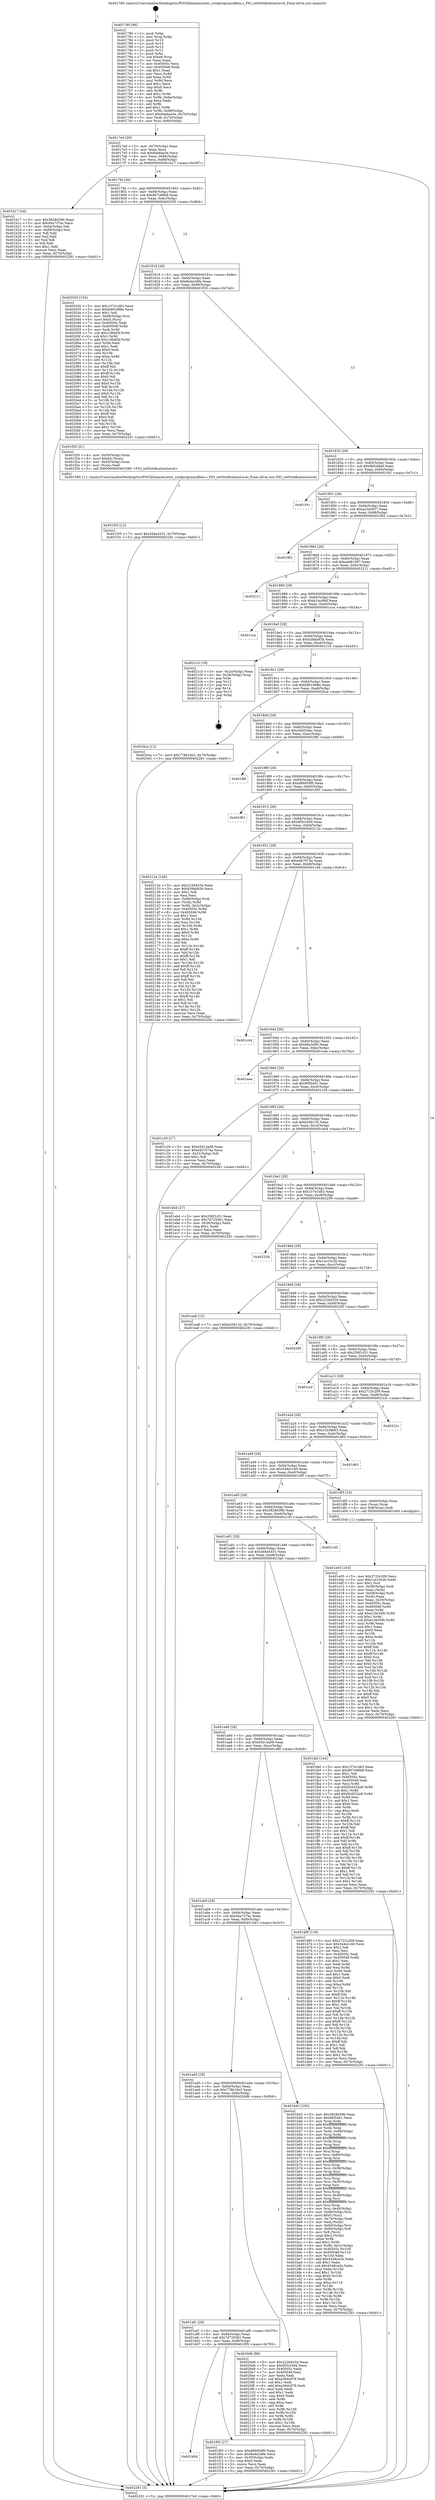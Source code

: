 digraph "0x401780" {
  label = "0x401780 (/mnt/c/Users/mathe/Desktop/tcc/POCII/binaries/extr_zstdprogramsfileio.c_FIO_setNotificationLevel_Final-ollvm.out::main(0))"
  labelloc = "t"
  node[shape=record]

  Entry [label="",width=0.3,height=0.3,shape=circle,fillcolor=black,style=filled]
  "0x4017e0" [label="{
     0x4017e0 [29]\l
     | [instrs]\l
     &nbsp;&nbsp;0x4017e0 \<+3\>: mov -0x70(%rbp),%eax\l
     &nbsp;&nbsp;0x4017e3 \<+2\>: mov %eax,%ecx\l
     &nbsp;&nbsp;0x4017e5 \<+6\>: sub $0x84a6ae3e,%ecx\l
     &nbsp;&nbsp;0x4017eb \<+6\>: mov %eax,-0x84(%rbp)\l
     &nbsp;&nbsp;0x4017f1 \<+6\>: mov %ecx,-0x88(%rbp)\l
     &nbsp;&nbsp;0x4017f7 \<+6\>: je 0000000000401b17 \<main+0x397\>\l
  }"]
  "0x401b17" [label="{
     0x401b17 [44]\l
     | [instrs]\l
     &nbsp;&nbsp;0x401b17 \<+5\>: mov $0x3828d39b,%eax\l
     &nbsp;&nbsp;0x401b1c \<+5\>: mov $0x4ba737ac,%ecx\l
     &nbsp;&nbsp;0x401b21 \<+3\>: mov -0x6a(%rbp),%dl\l
     &nbsp;&nbsp;0x401b24 \<+4\>: mov -0x69(%rbp),%sil\l
     &nbsp;&nbsp;0x401b28 \<+3\>: mov %dl,%dil\l
     &nbsp;&nbsp;0x401b2b \<+3\>: and %sil,%dil\l
     &nbsp;&nbsp;0x401b2e \<+3\>: xor %sil,%dl\l
     &nbsp;&nbsp;0x401b31 \<+3\>: or %dl,%dil\l
     &nbsp;&nbsp;0x401b34 \<+4\>: test $0x1,%dil\l
     &nbsp;&nbsp;0x401b38 \<+3\>: cmovne %ecx,%eax\l
     &nbsp;&nbsp;0x401b3b \<+3\>: mov %eax,-0x70(%rbp)\l
     &nbsp;&nbsp;0x401b3e \<+5\>: jmp 0000000000402281 \<main+0xb01\>\l
  }"]
  "0x4017fd" [label="{
     0x4017fd [28]\l
     | [instrs]\l
     &nbsp;&nbsp;0x4017fd \<+5\>: jmp 0000000000401802 \<main+0x82\>\l
     &nbsp;&nbsp;0x401802 \<+6\>: mov -0x84(%rbp),%eax\l
     &nbsp;&nbsp;0x401808 \<+5\>: sub $0x907c66b8,%eax\l
     &nbsp;&nbsp;0x40180d \<+6\>: mov %eax,-0x8c(%rbp)\l
     &nbsp;&nbsp;0x401813 \<+6\>: je 0000000000402030 \<main+0x8b0\>\l
  }"]
  "0x402281" [label="{
     0x402281 [5]\l
     | [instrs]\l
     &nbsp;&nbsp;0x402281 \<+5\>: jmp 00000000004017e0 \<main+0x60\>\l
  }"]
  "0x401780" [label="{
     0x401780 [96]\l
     | [instrs]\l
     &nbsp;&nbsp;0x401780 \<+1\>: push %rbp\l
     &nbsp;&nbsp;0x401781 \<+3\>: mov %rsp,%rbp\l
     &nbsp;&nbsp;0x401784 \<+2\>: push %r15\l
     &nbsp;&nbsp;0x401786 \<+2\>: push %r14\l
     &nbsp;&nbsp;0x401788 \<+2\>: push %r13\l
     &nbsp;&nbsp;0x40178a \<+2\>: push %r12\l
     &nbsp;&nbsp;0x40178c \<+1\>: push %rbx\l
     &nbsp;&nbsp;0x40178d \<+7\>: sub $0xe8,%rsp\l
     &nbsp;&nbsp;0x401794 \<+2\>: xor %eax,%eax\l
     &nbsp;&nbsp;0x401796 \<+7\>: mov 0x40505c,%ecx\l
     &nbsp;&nbsp;0x40179d \<+7\>: mov 0x405048,%edx\l
     &nbsp;&nbsp;0x4017a4 \<+3\>: sub $0x1,%eax\l
     &nbsp;&nbsp;0x4017a7 \<+3\>: mov %ecx,%r8d\l
     &nbsp;&nbsp;0x4017aa \<+3\>: add %eax,%r8d\l
     &nbsp;&nbsp;0x4017ad \<+4\>: imul %r8d,%ecx\l
     &nbsp;&nbsp;0x4017b1 \<+3\>: and $0x1,%ecx\l
     &nbsp;&nbsp;0x4017b4 \<+3\>: cmp $0x0,%ecx\l
     &nbsp;&nbsp;0x4017b7 \<+4\>: sete %r9b\l
     &nbsp;&nbsp;0x4017bb \<+4\>: and $0x1,%r9b\l
     &nbsp;&nbsp;0x4017bf \<+4\>: mov %r9b,-0x6a(%rbp)\l
     &nbsp;&nbsp;0x4017c3 \<+3\>: cmp $0xa,%edx\l
     &nbsp;&nbsp;0x4017c6 \<+4\>: setl %r9b\l
     &nbsp;&nbsp;0x4017ca \<+4\>: and $0x1,%r9b\l
     &nbsp;&nbsp;0x4017ce \<+4\>: mov %r9b,-0x69(%rbp)\l
     &nbsp;&nbsp;0x4017d2 \<+7\>: movl $0x84a6ae3e,-0x70(%rbp)\l
     &nbsp;&nbsp;0x4017d9 \<+3\>: mov %edi,-0x74(%rbp)\l
     &nbsp;&nbsp;0x4017dc \<+4\>: mov %rsi,-0x80(%rbp)\l
  }"]
  Exit [label="",width=0.3,height=0.3,shape=circle,fillcolor=black,style=filled,peripheries=2]
  "0x402030" [label="{
     0x402030 [154]\l
     | [instrs]\l
     &nbsp;&nbsp;0x402030 \<+5\>: mov $0x157e1d83,%eax\l
     &nbsp;&nbsp;0x402035 \<+5\>: mov $0xb891998e,%ecx\l
     &nbsp;&nbsp;0x40203a \<+2\>: mov $0x1,%dl\l
     &nbsp;&nbsp;0x40203c \<+4\>: mov -0x68(%rbp),%rsi\l
     &nbsp;&nbsp;0x402040 \<+6\>: movl $0x0,(%rsi)\l
     &nbsp;&nbsp;0x402046 \<+7\>: mov 0x40505c,%edi\l
     &nbsp;&nbsp;0x40204d \<+8\>: mov 0x405048,%r8d\l
     &nbsp;&nbsp;0x402055 \<+3\>: mov %edi,%r9d\l
     &nbsp;&nbsp;0x402058 \<+7\>: sub $0x1cfb4f3f,%r9d\l
     &nbsp;&nbsp;0x40205f \<+4\>: sub $0x1,%r9d\l
     &nbsp;&nbsp;0x402063 \<+7\>: add $0x1cfb4f3f,%r9d\l
     &nbsp;&nbsp;0x40206a \<+4\>: imul %r9d,%edi\l
     &nbsp;&nbsp;0x40206e \<+3\>: and $0x1,%edi\l
     &nbsp;&nbsp;0x402071 \<+3\>: cmp $0x0,%edi\l
     &nbsp;&nbsp;0x402074 \<+4\>: sete %r10b\l
     &nbsp;&nbsp;0x402078 \<+4\>: cmp $0xa,%r8d\l
     &nbsp;&nbsp;0x40207c \<+4\>: setl %r11b\l
     &nbsp;&nbsp;0x402080 \<+3\>: mov %r10b,%bl\l
     &nbsp;&nbsp;0x402083 \<+3\>: xor $0xff,%bl\l
     &nbsp;&nbsp;0x402086 \<+3\>: mov %r11b,%r14b\l
     &nbsp;&nbsp;0x402089 \<+4\>: xor $0xff,%r14b\l
     &nbsp;&nbsp;0x40208d \<+3\>: xor $0x0,%dl\l
     &nbsp;&nbsp;0x402090 \<+3\>: mov %bl,%r15b\l
     &nbsp;&nbsp;0x402093 \<+4\>: and $0x0,%r15b\l
     &nbsp;&nbsp;0x402097 \<+3\>: and %dl,%r10b\l
     &nbsp;&nbsp;0x40209a \<+3\>: mov %r14b,%r12b\l
     &nbsp;&nbsp;0x40209d \<+4\>: and $0x0,%r12b\l
     &nbsp;&nbsp;0x4020a1 \<+3\>: and %dl,%r11b\l
     &nbsp;&nbsp;0x4020a4 \<+3\>: or %r10b,%r15b\l
     &nbsp;&nbsp;0x4020a7 \<+3\>: or %r11b,%r12b\l
     &nbsp;&nbsp;0x4020aa \<+3\>: xor %r12b,%r15b\l
     &nbsp;&nbsp;0x4020ad \<+3\>: or %r14b,%bl\l
     &nbsp;&nbsp;0x4020b0 \<+3\>: xor $0xff,%bl\l
     &nbsp;&nbsp;0x4020b3 \<+3\>: or $0x0,%dl\l
     &nbsp;&nbsp;0x4020b6 \<+2\>: and %dl,%bl\l
     &nbsp;&nbsp;0x4020b8 \<+3\>: or %bl,%r15b\l
     &nbsp;&nbsp;0x4020bb \<+4\>: test $0x1,%r15b\l
     &nbsp;&nbsp;0x4020bf \<+3\>: cmovne %ecx,%eax\l
     &nbsp;&nbsp;0x4020c2 \<+3\>: mov %eax,-0x70(%rbp)\l
     &nbsp;&nbsp;0x4020c5 \<+5\>: jmp 0000000000402281 \<main+0xb01\>\l
  }"]
  "0x401819" [label="{
     0x401819 [28]\l
     | [instrs]\l
     &nbsp;&nbsp;0x401819 \<+5\>: jmp 000000000040181e \<main+0x9e\>\l
     &nbsp;&nbsp;0x40181e \<+6\>: mov -0x84(%rbp),%eax\l
     &nbsp;&nbsp;0x401824 \<+5\>: sub $0x9a4e2d9e,%eax\l
     &nbsp;&nbsp;0x401829 \<+6\>: mov %eax,-0x90(%rbp)\l
     &nbsp;&nbsp;0x40182f \<+6\>: je 0000000000401f20 \<main+0x7a0\>\l
  }"]
  "0x401f35" [label="{
     0x401f35 [12]\l
     | [instrs]\l
     &nbsp;&nbsp;0x401f35 \<+7\>: movl $0x3d4e4331,-0x70(%rbp)\l
     &nbsp;&nbsp;0x401f3c \<+5\>: jmp 0000000000402281 \<main+0xb01\>\l
  }"]
  "0x401f20" [label="{
     0x401f20 [21]\l
     | [instrs]\l
     &nbsp;&nbsp;0x401f20 \<+4\>: mov -0x50(%rbp),%rax\l
     &nbsp;&nbsp;0x401f24 \<+6\>: movl $0x64,(%rax)\l
     &nbsp;&nbsp;0x401f2a \<+4\>: mov -0x50(%rbp),%rax\l
     &nbsp;&nbsp;0x401f2e \<+2\>: mov (%rax),%edi\l
     &nbsp;&nbsp;0x401f30 \<+5\>: call 0000000000401580 \<FIO_setNotificationLevel\>\l
     | [calls]\l
     &nbsp;&nbsp;0x401580 \{1\} (/mnt/c/Users/mathe/Desktop/tcc/POCII/binaries/extr_zstdprogramsfileio.c_FIO_setNotificationLevel_Final-ollvm.out::FIO_setNotificationLevel)\l
  }"]
  "0x401835" [label="{
     0x401835 [28]\l
     | [instrs]\l
     &nbsp;&nbsp;0x401835 \<+5\>: jmp 000000000040183a \<main+0xba\>\l
     &nbsp;&nbsp;0x40183a \<+6\>: mov -0x84(%rbp),%eax\l
     &nbsp;&nbsp;0x401840 \<+5\>: sub $0x9bfcd8a6,%eax\l
     &nbsp;&nbsp;0x401845 \<+6\>: mov %eax,-0x94(%rbp)\l
     &nbsp;&nbsp;0x40184b \<+6\>: je 0000000000401f41 \<main+0x7c1\>\l
  }"]
  "0x401b0d" [label="{
     0x401b0d\l
  }", style=dashed]
  "0x401f41" [label="{
     0x401f41\l
  }", style=dashed]
  "0x401851" [label="{
     0x401851 [28]\l
     | [instrs]\l
     &nbsp;&nbsp;0x401851 \<+5\>: jmp 0000000000401856 \<main+0xd6\>\l
     &nbsp;&nbsp;0x401856 \<+6\>: mov -0x84(%rbp),%eax\l
     &nbsp;&nbsp;0x40185c \<+5\>: sub $0xac32e937,%eax\l
     &nbsp;&nbsp;0x401861 \<+6\>: mov %eax,-0x98(%rbp)\l
     &nbsp;&nbsp;0x401867 \<+6\>: je 0000000000401f62 \<main+0x7e2\>\l
  }"]
  "0x401f05" [label="{
     0x401f05 [27]\l
     | [instrs]\l
     &nbsp;&nbsp;0x401f05 \<+5\>: mov $0xd6695df0,%eax\l
     &nbsp;&nbsp;0x401f0a \<+5\>: mov $0x9a4e2d9e,%ecx\l
     &nbsp;&nbsp;0x401f0f \<+3\>: mov -0x30(%rbp),%edx\l
     &nbsp;&nbsp;0x401f12 \<+3\>: cmp $0x0,%edx\l
     &nbsp;&nbsp;0x401f15 \<+3\>: cmove %ecx,%eax\l
     &nbsp;&nbsp;0x401f18 \<+3\>: mov %eax,-0x70(%rbp)\l
     &nbsp;&nbsp;0x401f1b \<+5\>: jmp 0000000000402281 \<main+0xb01\>\l
  }"]
  "0x401f62" [label="{
     0x401f62\l
  }", style=dashed]
  "0x40186d" [label="{
     0x40186d [28]\l
     | [instrs]\l
     &nbsp;&nbsp;0x40186d \<+5\>: jmp 0000000000401872 \<main+0xf2\>\l
     &nbsp;&nbsp;0x401872 \<+6\>: mov -0x84(%rbp),%eax\l
     &nbsp;&nbsp;0x401878 \<+5\>: sub $0xaeb81067,%eax\l
     &nbsp;&nbsp;0x40187d \<+6\>: mov %eax,-0x9c(%rbp)\l
     &nbsp;&nbsp;0x401883 \<+6\>: je 0000000000402211 \<main+0xa91\>\l
  }"]
  "0x401af1" [label="{
     0x401af1 [28]\l
     | [instrs]\l
     &nbsp;&nbsp;0x401af1 \<+5\>: jmp 0000000000401af6 \<main+0x376\>\l
     &nbsp;&nbsp;0x401af6 \<+6\>: mov -0x84(%rbp),%eax\l
     &nbsp;&nbsp;0x401afc \<+5\>: sub $0x7d725561,%eax\l
     &nbsp;&nbsp;0x401b01 \<+6\>: mov %eax,-0xf8(%rbp)\l
     &nbsp;&nbsp;0x401b07 \<+6\>: je 0000000000401f05 \<main+0x785\>\l
  }"]
  "0x402211" [label="{
     0x402211\l
  }", style=dashed]
  "0x401889" [label="{
     0x401889 [28]\l
     | [instrs]\l
     &nbsp;&nbsp;0x401889 \<+5\>: jmp 000000000040188e \<main+0x10e\>\l
     &nbsp;&nbsp;0x40188e \<+6\>: mov -0x84(%rbp),%eax\l
     &nbsp;&nbsp;0x401894 \<+5\>: sub $0xb14cd9cf,%eax\l
     &nbsp;&nbsp;0x401899 \<+6\>: mov %eax,-0xa0(%rbp)\l
     &nbsp;&nbsp;0x40189f \<+6\>: je 0000000000401cca \<main+0x54a\>\l
  }"]
  "0x4020d6" [label="{
     0x4020d6 [88]\l
     | [instrs]\l
     &nbsp;&nbsp;0x4020d6 \<+5\>: mov $0x22264334,%eax\l
     &nbsp;&nbsp;0x4020db \<+5\>: mov $0xdf3c240d,%ecx\l
     &nbsp;&nbsp;0x4020e0 \<+7\>: mov 0x40505c,%edx\l
     &nbsp;&nbsp;0x4020e7 \<+7\>: mov 0x405048,%esi\l
     &nbsp;&nbsp;0x4020ee \<+2\>: mov %edx,%edi\l
     &nbsp;&nbsp;0x4020f0 \<+6\>: sub $0xa36dc979,%edi\l
     &nbsp;&nbsp;0x4020f6 \<+3\>: sub $0x1,%edi\l
     &nbsp;&nbsp;0x4020f9 \<+6\>: add $0xa36dc979,%edi\l
     &nbsp;&nbsp;0x4020ff \<+3\>: imul %edi,%edx\l
     &nbsp;&nbsp;0x402102 \<+3\>: and $0x1,%edx\l
     &nbsp;&nbsp;0x402105 \<+3\>: cmp $0x0,%edx\l
     &nbsp;&nbsp;0x402108 \<+4\>: sete %r8b\l
     &nbsp;&nbsp;0x40210c \<+3\>: cmp $0xa,%esi\l
     &nbsp;&nbsp;0x40210f \<+4\>: setl %r9b\l
     &nbsp;&nbsp;0x402113 \<+3\>: mov %r8b,%r10b\l
     &nbsp;&nbsp;0x402116 \<+3\>: and %r9b,%r10b\l
     &nbsp;&nbsp;0x402119 \<+3\>: xor %r9b,%r8b\l
     &nbsp;&nbsp;0x40211c \<+3\>: or %r8b,%r10b\l
     &nbsp;&nbsp;0x40211f \<+4\>: test $0x1,%r10b\l
     &nbsp;&nbsp;0x402123 \<+3\>: cmovne %ecx,%eax\l
     &nbsp;&nbsp;0x402126 \<+3\>: mov %eax,-0x70(%rbp)\l
     &nbsp;&nbsp;0x402129 \<+5\>: jmp 0000000000402281 \<main+0xb01\>\l
  }"]
  "0x401cca" [label="{
     0x401cca\l
  }", style=dashed]
  "0x4018a5" [label="{
     0x4018a5 [28]\l
     | [instrs]\l
     &nbsp;&nbsp;0x4018a5 \<+5\>: jmp 00000000004018aa \<main+0x12a\>\l
     &nbsp;&nbsp;0x4018aa \<+6\>: mov -0x84(%rbp),%eax\l
     &nbsp;&nbsp;0x4018b0 \<+5\>: sub $0xb39ab93b,%eax\l
     &nbsp;&nbsp;0x4018b5 \<+6\>: mov %eax,-0xa4(%rbp)\l
     &nbsp;&nbsp;0x4018bb \<+6\>: je 00000000004021c3 \<main+0xa43\>\l
  }"]
  "0x401e05" [label="{
     0x401e05 [163]\l
     | [instrs]\l
     &nbsp;&nbsp;0x401e05 \<+5\>: mov $0x2723c209,%ecx\l
     &nbsp;&nbsp;0x401e0a \<+5\>: mov $0x1ce10c2b,%edx\l
     &nbsp;&nbsp;0x401e0f \<+3\>: mov $0x1,%sil\l
     &nbsp;&nbsp;0x401e12 \<+4\>: mov -0x58(%rbp),%rdi\l
     &nbsp;&nbsp;0x401e16 \<+2\>: mov %eax,(%rdi)\l
     &nbsp;&nbsp;0x401e18 \<+4\>: mov -0x58(%rbp),%rdi\l
     &nbsp;&nbsp;0x401e1c \<+2\>: mov (%rdi),%eax\l
     &nbsp;&nbsp;0x401e1e \<+3\>: mov %eax,-0x30(%rbp)\l
     &nbsp;&nbsp;0x401e21 \<+7\>: mov 0x40505c,%eax\l
     &nbsp;&nbsp;0x401e28 \<+8\>: mov 0x405048,%r8d\l
     &nbsp;&nbsp;0x401e30 \<+3\>: mov %eax,%r9d\l
     &nbsp;&nbsp;0x401e33 \<+7\>: add $0xe10e35f0,%r9d\l
     &nbsp;&nbsp;0x401e3a \<+4\>: sub $0x1,%r9d\l
     &nbsp;&nbsp;0x401e3e \<+7\>: sub $0xe10e35f0,%r9d\l
     &nbsp;&nbsp;0x401e45 \<+4\>: imul %r9d,%eax\l
     &nbsp;&nbsp;0x401e49 \<+3\>: and $0x1,%eax\l
     &nbsp;&nbsp;0x401e4c \<+3\>: cmp $0x0,%eax\l
     &nbsp;&nbsp;0x401e4f \<+4\>: sete %r10b\l
     &nbsp;&nbsp;0x401e53 \<+4\>: cmp $0xa,%r8d\l
     &nbsp;&nbsp;0x401e57 \<+4\>: setl %r11b\l
     &nbsp;&nbsp;0x401e5b \<+3\>: mov %r10b,%bl\l
     &nbsp;&nbsp;0x401e5e \<+3\>: xor $0xff,%bl\l
     &nbsp;&nbsp;0x401e61 \<+3\>: mov %r11b,%r14b\l
     &nbsp;&nbsp;0x401e64 \<+4\>: xor $0xff,%r14b\l
     &nbsp;&nbsp;0x401e68 \<+4\>: xor $0x0,%sil\l
     &nbsp;&nbsp;0x401e6c \<+3\>: mov %bl,%r15b\l
     &nbsp;&nbsp;0x401e6f \<+4\>: and $0x0,%r15b\l
     &nbsp;&nbsp;0x401e73 \<+3\>: and %sil,%r10b\l
     &nbsp;&nbsp;0x401e76 \<+3\>: mov %r14b,%r12b\l
     &nbsp;&nbsp;0x401e79 \<+4\>: and $0x0,%r12b\l
     &nbsp;&nbsp;0x401e7d \<+3\>: and %sil,%r11b\l
     &nbsp;&nbsp;0x401e80 \<+3\>: or %r10b,%r15b\l
     &nbsp;&nbsp;0x401e83 \<+3\>: or %r11b,%r12b\l
     &nbsp;&nbsp;0x401e86 \<+3\>: xor %r12b,%r15b\l
     &nbsp;&nbsp;0x401e89 \<+3\>: or %r14b,%bl\l
     &nbsp;&nbsp;0x401e8c \<+3\>: xor $0xff,%bl\l
     &nbsp;&nbsp;0x401e8f \<+4\>: or $0x0,%sil\l
     &nbsp;&nbsp;0x401e93 \<+3\>: and %sil,%bl\l
     &nbsp;&nbsp;0x401e96 \<+3\>: or %bl,%r15b\l
     &nbsp;&nbsp;0x401e99 \<+4\>: test $0x1,%r15b\l
     &nbsp;&nbsp;0x401e9d \<+3\>: cmovne %edx,%ecx\l
     &nbsp;&nbsp;0x401ea0 \<+3\>: mov %ecx,-0x70(%rbp)\l
     &nbsp;&nbsp;0x401ea3 \<+5\>: jmp 0000000000402281 \<main+0xb01\>\l
  }"]
  "0x4021c3" [label="{
     0x4021c3 [18]\l
     | [instrs]\l
     &nbsp;&nbsp;0x4021c3 \<+3\>: mov -0x2c(%rbp),%eax\l
     &nbsp;&nbsp;0x4021c6 \<+4\>: lea -0x28(%rbp),%rsp\l
     &nbsp;&nbsp;0x4021ca \<+1\>: pop %rbx\l
     &nbsp;&nbsp;0x4021cb \<+2\>: pop %r12\l
     &nbsp;&nbsp;0x4021cd \<+2\>: pop %r13\l
     &nbsp;&nbsp;0x4021cf \<+2\>: pop %r14\l
     &nbsp;&nbsp;0x4021d1 \<+2\>: pop %r15\l
     &nbsp;&nbsp;0x4021d3 \<+1\>: pop %rbp\l
     &nbsp;&nbsp;0x4021d4 \<+1\>: ret\l
  }"]
  "0x4018c1" [label="{
     0x4018c1 [28]\l
     | [instrs]\l
     &nbsp;&nbsp;0x4018c1 \<+5\>: jmp 00000000004018c6 \<main+0x146\>\l
     &nbsp;&nbsp;0x4018c6 \<+6\>: mov -0x84(%rbp),%eax\l
     &nbsp;&nbsp;0x4018cc \<+5\>: sub $0xb891998e,%eax\l
     &nbsp;&nbsp;0x4018d1 \<+6\>: mov %eax,-0xa8(%rbp)\l
     &nbsp;&nbsp;0x4018d7 \<+6\>: je 00000000004020ca \<main+0x94a\>\l
  }"]
  "0x401ad5" [label="{
     0x401ad5 [28]\l
     | [instrs]\l
     &nbsp;&nbsp;0x401ad5 \<+5\>: jmp 0000000000401ada \<main+0x35a\>\l
     &nbsp;&nbsp;0x401ada \<+6\>: mov -0x84(%rbp),%eax\l
     &nbsp;&nbsp;0x401ae0 \<+5\>: sub $0x778618e3,%eax\l
     &nbsp;&nbsp;0x401ae5 \<+6\>: mov %eax,-0xf4(%rbp)\l
     &nbsp;&nbsp;0x401aeb \<+6\>: je 00000000004020d6 \<main+0x956\>\l
  }"]
  "0x4020ca" [label="{
     0x4020ca [12]\l
     | [instrs]\l
     &nbsp;&nbsp;0x4020ca \<+7\>: movl $0x778618e3,-0x70(%rbp)\l
     &nbsp;&nbsp;0x4020d1 \<+5\>: jmp 0000000000402281 \<main+0xb01\>\l
  }"]
  "0x4018dd" [label="{
     0x4018dd [28]\l
     | [instrs]\l
     &nbsp;&nbsp;0x4018dd \<+5\>: jmp 00000000004018e2 \<main+0x162\>\l
     &nbsp;&nbsp;0x4018e2 \<+6\>: mov -0x84(%rbp),%eax\l
     &nbsp;&nbsp;0x4018e8 \<+5\>: sub $0xc6d334ac,%eax\l
     &nbsp;&nbsp;0x4018ed \<+6\>: mov %eax,-0xac(%rbp)\l
     &nbsp;&nbsp;0x4018f3 \<+6\>: je 0000000000401f8f \<main+0x80f\>\l
  }"]
  "0x401b43" [label="{
     0x401b43 [230]\l
     | [instrs]\l
     &nbsp;&nbsp;0x401b43 \<+5\>: mov $0x3828d39b,%eax\l
     &nbsp;&nbsp;0x401b48 \<+5\>: mov $0x90f34d1,%ecx\l
     &nbsp;&nbsp;0x401b4d \<+3\>: mov %rsp,%rdx\l
     &nbsp;&nbsp;0x401b50 \<+4\>: add $0xfffffffffffffff0,%rdx\l
     &nbsp;&nbsp;0x401b54 \<+3\>: mov %rdx,%rsp\l
     &nbsp;&nbsp;0x401b57 \<+4\>: mov %rdx,-0x68(%rbp)\l
     &nbsp;&nbsp;0x401b5b \<+3\>: mov %rsp,%rdx\l
     &nbsp;&nbsp;0x401b5e \<+4\>: add $0xfffffffffffffff0,%rdx\l
     &nbsp;&nbsp;0x401b62 \<+3\>: mov %rdx,%rsp\l
     &nbsp;&nbsp;0x401b65 \<+3\>: mov %rsp,%rsi\l
     &nbsp;&nbsp;0x401b68 \<+4\>: add $0xfffffffffffffff0,%rsi\l
     &nbsp;&nbsp;0x401b6c \<+3\>: mov %rsi,%rsp\l
     &nbsp;&nbsp;0x401b6f \<+4\>: mov %rsi,-0x60(%rbp)\l
     &nbsp;&nbsp;0x401b73 \<+3\>: mov %rsp,%rsi\l
     &nbsp;&nbsp;0x401b76 \<+4\>: add $0xfffffffffffffff0,%rsi\l
     &nbsp;&nbsp;0x401b7a \<+3\>: mov %rsi,%rsp\l
     &nbsp;&nbsp;0x401b7d \<+4\>: mov %rsi,-0x58(%rbp)\l
     &nbsp;&nbsp;0x401b81 \<+3\>: mov %rsp,%rsi\l
     &nbsp;&nbsp;0x401b84 \<+4\>: add $0xfffffffffffffff0,%rsi\l
     &nbsp;&nbsp;0x401b88 \<+3\>: mov %rsi,%rsp\l
     &nbsp;&nbsp;0x401b8b \<+4\>: mov %rsi,-0x50(%rbp)\l
     &nbsp;&nbsp;0x401b8f \<+3\>: mov %rsp,%rsi\l
     &nbsp;&nbsp;0x401b92 \<+4\>: add $0xfffffffffffffff0,%rsi\l
     &nbsp;&nbsp;0x401b96 \<+3\>: mov %rsi,%rsp\l
     &nbsp;&nbsp;0x401b99 \<+4\>: mov %rsi,-0x48(%rbp)\l
     &nbsp;&nbsp;0x401b9d \<+3\>: mov %rsp,%rsi\l
     &nbsp;&nbsp;0x401ba0 \<+4\>: add $0xfffffffffffffff0,%rsi\l
     &nbsp;&nbsp;0x401ba4 \<+3\>: mov %rsi,%rsp\l
     &nbsp;&nbsp;0x401ba7 \<+4\>: mov %rsi,-0x40(%rbp)\l
     &nbsp;&nbsp;0x401bab \<+4\>: mov -0x68(%rbp),%rsi\l
     &nbsp;&nbsp;0x401baf \<+6\>: movl $0x0,(%rsi)\l
     &nbsp;&nbsp;0x401bb5 \<+3\>: mov -0x74(%rbp),%edi\l
     &nbsp;&nbsp;0x401bb8 \<+2\>: mov %edi,(%rdx)\l
     &nbsp;&nbsp;0x401bba \<+4\>: mov -0x60(%rbp),%rsi\l
     &nbsp;&nbsp;0x401bbe \<+4\>: mov -0x80(%rbp),%r8\l
     &nbsp;&nbsp;0x401bc2 \<+3\>: mov %r8,(%rsi)\l
     &nbsp;&nbsp;0x401bc5 \<+3\>: cmpl $0x2,(%rdx)\l
     &nbsp;&nbsp;0x401bc8 \<+4\>: setne %r9b\l
     &nbsp;&nbsp;0x401bcc \<+4\>: and $0x1,%r9b\l
     &nbsp;&nbsp;0x401bd0 \<+4\>: mov %r9b,-0x31(%rbp)\l
     &nbsp;&nbsp;0x401bd4 \<+8\>: mov 0x40505c,%r10d\l
     &nbsp;&nbsp;0x401bdc \<+8\>: mov 0x405048,%r11d\l
     &nbsp;&nbsp;0x401be4 \<+3\>: mov %r10d,%ebx\l
     &nbsp;&nbsp;0x401be7 \<+6\>: add $0x4348ce3e,%ebx\l
     &nbsp;&nbsp;0x401bed \<+3\>: sub $0x1,%ebx\l
     &nbsp;&nbsp;0x401bf0 \<+6\>: sub $0x4348ce3e,%ebx\l
     &nbsp;&nbsp;0x401bf6 \<+4\>: imul %ebx,%r10d\l
     &nbsp;&nbsp;0x401bfa \<+4\>: and $0x1,%r10d\l
     &nbsp;&nbsp;0x401bfe \<+4\>: cmp $0x0,%r10d\l
     &nbsp;&nbsp;0x401c02 \<+4\>: sete %r9b\l
     &nbsp;&nbsp;0x401c06 \<+4\>: cmp $0xa,%r11d\l
     &nbsp;&nbsp;0x401c0a \<+4\>: setl %r14b\l
     &nbsp;&nbsp;0x401c0e \<+3\>: mov %r9b,%r15b\l
     &nbsp;&nbsp;0x401c11 \<+3\>: and %r14b,%r15b\l
     &nbsp;&nbsp;0x401c14 \<+3\>: xor %r14b,%r9b\l
     &nbsp;&nbsp;0x401c17 \<+3\>: or %r9b,%r15b\l
     &nbsp;&nbsp;0x401c1a \<+4\>: test $0x1,%r15b\l
     &nbsp;&nbsp;0x401c1e \<+3\>: cmovne %ecx,%eax\l
     &nbsp;&nbsp;0x401c21 \<+3\>: mov %eax,-0x70(%rbp)\l
     &nbsp;&nbsp;0x401c24 \<+5\>: jmp 0000000000402281 \<main+0xb01\>\l
  }"]
  "0x401f8f" [label="{
     0x401f8f\l
  }", style=dashed]
  "0x4018f9" [label="{
     0x4018f9 [28]\l
     | [instrs]\l
     &nbsp;&nbsp;0x4018f9 \<+5\>: jmp 00000000004018fe \<main+0x17e\>\l
     &nbsp;&nbsp;0x4018fe \<+6\>: mov -0x84(%rbp),%eax\l
     &nbsp;&nbsp;0x401904 \<+5\>: sub $0xd6695df0,%eax\l
     &nbsp;&nbsp;0x401909 \<+6\>: mov %eax,-0xb0(%rbp)\l
     &nbsp;&nbsp;0x40190f \<+6\>: je 0000000000401f83 \<main+0x803\>\l
  }"]
  "0x401ab9" [label="{
     0x401ab9 [28]\l
     | [instrs]\l
     &nbsp;&nbsp;0x401ab9 \<+5\>: jmp 0000000000401abe \<main+0x33e\>\l
     &nbsp;&nbsp;0x401abe \<+6\>: mov -0x84(%rbp),%eax\l
     &nbsp;&nbsp;0x401ac4 \<+5\>: sub $0x4ba737ac,%eax\l
     &nbsp;&nbsp;0x401ac9 \<+6\>: mov %eax,-0xf0(%rbp)\l
     &nbsp;&nbsp;0x401acf \<+6\>: je 0000000000401b43 \<main+0x3c3\>\l
  }"]
  "0x401f83" [label="{
     0x401f83\l
  }", style=dashed]
  "0x401915" [label="{
     0x401915 [28]\l
     | [instrs]\l
     &nbsp;&nbsp;0x401915 \<+5\>: jmp 000000000040191a \<main+0x19a\>\l
     &nbsp;&nbsp;0x40191a \<+6\>: mov -0x84(%rbp),%eax\l
     &nbsp;&nbsp;0x401920 \<+5\>: sub $0xdf3c240d,%eax\l
     &nbsp;&nbsp;0x401925 \<+6\>: mov %eax,-0xb4(%rbp)\l
     &nbsp;&nbsp;0x40192b \<+6\>: je 000000000040212e \<main+0x9ae\>\l
  }"]
  "0x401d6f" [label="{
     0x401d6f [134]\l
     | [instrs]\l
     &nbsp;&nbsp;0x401d6f \<+5\>: mov $0x2723c209,%eax\l
     &nbsp;&nbsp;0x401d74 \<+5\>: mov $0x344e1c40,%ecx\l
     &nbsp;&nbsp;0x401d79 \<+2\>: mov $0x1,%dl\l
     &nbsp;&nbsp;0x401d7b \<+2\>: xor %esi,%esi\l
     &nbsp;&nbsp;0x401d7d \<+7\>: mov 0x40505c,%edi\l
     &nbsp;&nbsp;0x401d84 \<+8\>: mov 0x405048,%r8d\l
     &nbsp;&nbsp;0x401d8c \<+3\>: sub $0x1,%esi\l
     &nbsp;&nbsp;0x401d8f \<+3\>: mov %edi,%r9d\l
     &nbsp;&nbsp;0x401d92 \<+3\>: add %esi,%r9d\l
     &nbsp;&nbsp;0x401d95 \<+4\>: imul %r9d,%edi\l
     &nbsp;&nbsp;0x401d99 \<+3\>: and $0x1,%edi\l
     &nbsp;&nbsp;0x401d9c \<+3\>: cmp $0x0,%edi\l
     &nbsp;&nbsp;0x401d9f \<+4\>: sete %r10b\l
     &nbsp;&nbsp;0x401da3 \<+4\>: cmp $0xa,%r8d\l
     &nbsp;&nbsp;0x401da7 \<+4\>: setl %r11b\l
     &nbsp;&nbsp;0x401dab \<+3\>: mov %r10b,%bl\l
     &nbsp;&nbsp;0x401dae \<+3\>: xor $0xff,%bl\l
     &nbsp;&nbsp;0x401db1 \<+3\>: mov %r11b,%r14b\l
     &nbsp;&nbsp;0x401db4 \<+4\>: xor $0xff,%r14b\l
     &nbsp;&nbsp;0x401db8 \<+3\>: xor $0x1,%dl\l
     &nbsp;&nbsp;0x401dbb \<+3\>: mov %bl,%r15b\l
     &nbsp;&nbsp;0x401dbe \<+4\>: and $0xff,%r15b\l
     &nbsp;&nbsp;0x401dc2 \<+3\>: and %dl,%r10b\l
     &nbsp;&nbsp;0x401dc5 \<+3\>: mov %r14b,%r12b\l
     &nbsp;&nbsp;0x401dc8 \<+4\>: and $0xff,%r12b\l
     &nbsp;&nbsp;0x401dcc \<+3\>: and %dl,%r11b\l
     &nbsp;&nbsp;0x401dcf \<+3\>: or %r10b,%r15b\l
     &nbsp;&nbsp;0x401dd2 \<+3\>: or %r11b,%r12b\l
     &nbsp;&nbsp;0x401dd5 \<+3\>: xor %r12b,%r15b\l
     &nbsp;&nbsp;0x401dd8 \<+3\>: or %r14b,%bl\l
     &nbsp;&nbsp;0x401ddb \<+3\>: xor $0xff,%bl\l
     &nbsp;&nbsp;0x401dde \<+3\>: or $0x1,%dl\l
     &nbsp;&nbsp;0x401de1 \<+2\>: and %dl,%bl\l
     &nbsp;&nbsp;0x401de3 \<+3\>: or %bl,%r15b\l
     &nbsp;&nbsp;0x401de6 \<+4\>: test $0x1,%r15b\l
     &nbsp;&nbsp;0x401dea \<+3\>: cmovne %ecx,%eax\l
     &nbsp;&nbsp;0x401ded \<+3\>: mov %eax,-0x70(%rbp)\l
     &nbsp;&nbsp;0x401df0 \<+5\>: jmp 0000000000402281 \<main+0xb01\>\l
  }"]
  "0x40212e" [label="{
     0x40212e [149]\l
     | [instrs]\l
     &nbsp;&nbsp;0x40212e \<+5\>: mov $0x22264334,%eax\l
     &nbsp;&nbsp;0x402133 \<+5\>: mov $0xb39ab93b,%ecx\l
     &nbsp;&nbsp;0x402138 \<+2\>: mov $0x1,%dl\l
     &nbsp;&nbsp;0x40213a \<+2\>: xor %esi,%esi\l
     &nbsp;&nbsp;0x40213c \<+4\>: mov -0x68(%rbp),%rdi\l
     &nbsp;&nbsp;0x402140 \<+3\>: mov (%rdi),%r8d\l
     &nbsp;&nbsp;0x402143 \<+4\>: mov %r8d,-0x2c(%rbp)\l
     &nbsp;&nbsp;0x402147 \<+8\>: mov 0x40505c,%r8d\l
     &nbsp;&nbsp;0x40214f \<+8\>: mov 0x405048,%r9d\l
     &nbsp;&nbsp;0x402157 \<+3\>: sub $0x1,%esi\l
     &nbsp;&nbsp;0x40215a \<+3\>: mov %r8d,%r10d\l
     &nbsp;&nbsp;0x40215d \<+3\>: add %esi,%r10d\l
     &nbsp;&nbsp;0x402160 \<+4\>: imul %r10d,%r8d\l
     &nbsp;&nbsp;0x402164 \<+4\>: and $0x1,%r8d\l
     &nbsp;&nbsp;0x402168 \<+4\>: cmp $0x0,%r8d\l
     &nbsp;&nbsp;0x40216c \<+4\>: sete %r11b\l
     &nbsp;&nbsp;0x402170 \<+4\>: cmp $0xa,%r9d\l
     &nbsp;&nbsp;0x402174 \<+3\>: setl %bl\l
     &nbsp;&nbsp;0x402177 \<+3\>: mov %r11b,%r14b\l
     &nbsp;&nbsp;0x40217a \<+4\>: xor $0xff,%r14b\l
     &nbsp;&nbsp;0x40217e \<+3\>: mov %bl,%r15b\l
     &nbsp;&nbsp;0x402181 \<+4\>: xor $0xff,%r15b\l
     &nbsp;&nbsp;0x402185 \<+3\>: xor $0x1,%dl\l
     &nbsp;&nbsp;0x402188 \<+3\>: mov %r14b,%r12b\l
     &nbsp;&nbsp;0x40218b \<+4\>: and $0xff,%r12b\l
     &nbsp;&nbsp;0x40218f \<+3\>: and %dl,%r11b\l
     &nbsp;&nbsp;0x402192 \<+3\>: mov %r15b,%r13b\l
     &nbsp;&nbsp;0x402195 \<+4\>: and $0xff,%r13b\l
     &nbsp;&nbsp;0x402199 \<+2\>: and %dl,%bl\l
     &nbsp;&nbsp;0x40219b \<+3\>: or %r11b,%r12b\l
     &nbsp;&nbsp;0x40219e \<+3\>: or %bl,%r13b\l
     &nbsp;&nbsp;0x4021a1 \<+3\>: xor %r13b,%r12b\l
     &nbsp;&nbsp;0x4021a4 \<+3\>: or %r15b,%r14b\l
     &nbsp;&nbsp;0x4021a7 \<+4\>: xor $0xff,%r14b\l
     &nbsp;&nbsp;0x4021ab \<+3\>: or $0x1,%dl\l
     &nbsp;&nbsp;0x4021ae \<+3\>: and %dl,%r14b\l
     &nbsp;&nbsp;0x4021b1 \<+3\>: or %r14b,%r12b\l
     &nbsp;&nbsp;0x4021b4 \<+4\>: test $0x1,%r12b\l
     &nbsp;&nbsp;0x4021b8 \<+3\>: cmovne %ecx,%eax\l
     &nbsp;&nbsp;0x4021bb \<+3\>: mov %eax,-0x70(%rbp)\l
     &nbsp;&nbsp;0x4021be \<+5\>: jmp 0000000000402281 \<main+0xb01\>\l
  }"]
  "0x401931" [label="{
     0x401931 [28]\l
     | [instrs]\l
     &nbsp;&nbsp;0x401931 \<+5\>: jmp 0000000000401936 \<main+0x1b6\>\l
     &nbsp;&nbsp;0x401936 \<+6\>: mov -0x84(%rbp),%eax\l
     &nbsp;&nbsp;0x40193c \<+5\>: sub $0xe4b7074a,%eax\l
     &nbsp;&nbsp;0x401941 \<+6\>: mov %eax,-0xb8(%rbp)\l
     &nbsp;&nbsp;0x401947 \<+6\>: je 0000000000401c44 \<main+0x4c4\>\l
  }"]
  "0x401a9d" [label="{
     0x401a9d [28]\l
     | [instrs]\l
     &nbsp;&nbsp;0x401a9d \<+5\>: jmp 0000000000401aa2 \<main+0x322\>\l
     &nbsp;&nbsp;0x401aa2 \<+6\>: mov -0x84(%rbp),%eax\l
     &nbsp;&nbsp;0x401aa8 \<+5\>: sub $0x45d14a06,%eax\l
     &nbsp;&nbsp;0x401aad \<+6\>: mov %eax,-0xec(%rbp)\l
     &nbsp;&nbsp;0x401ab3 \<+6\>: je 0000000000401d6f \<main+0x5ef\>\l
  }"]
  "0x401c44" [label="{
     0x401c44\l
  }", style=dashed]
  "0x40194d" [label="{
     0x40194d [28]\l
     | [instrs]\l
     &nbsp;&nbsp;0x40194d \<+5\>: jmp 0000000000401952 \<main+0x1d2\>\l
     &nbsp;&nbsp;0x401952 \<+6\>: mov -0x84(%rbp),%eax\l
     &nbsp;&nbsp;0x401958 \<+5\>: sub $0x66a3d00,%eax\l
     &nbsp;&nbsp;0x40195d \<+6\>: mov %eax,-0xbc(%rbp)\l
     &nbsp;&nbsp;0x401963 \<+6\>: je 0000000000401eea \<main+0x76a\>\l
  }"]
  "0x401fa0" [label="{
     0x401fa0 [144]\l
     | [instrs]\l
     &nbsp;&nbsp;0x401fa0 \<+5\>: mov $0x157e1d83,%eax\l
     &nbsp;&nbsp;0x401fa5 \<+5\>: mov $0x907c66b8,%ecx\l
     &nbsp;&nbsp;0x401faa \<+2\>: mov $0x1,%dl\l
     &nbsp;&nbsp;0x401fac \<+7\>: mov 0x40505c,%esi\l
     &nbsp;&nbsp;0x401fb3 \<+7\>: mov 0x405048,%edi\l
     &nbsp;&nbsp;0x401fba \<+3\>: mov %esi,%r8d\l
     &nbsp;&nbsp;0x401fbd \<+7\>: sub $0x5b4532e8,%r8d\l
     &nbsp;&nbsp;0x401fc4 \<+4\>: sub $0x1,%r8d\l
     &nbsp;&nbsp;0x401fc8 \<+7\>: add $0x5b4532e8,%r8d\l
     &nbsp;&nbsp;0x401fcf \<+4\>: imul %r8d,%esi\l
     &nbsp;&nbsp;0x401fd3 \<+3\>: and $0x1,%esi\l
     &nbsp;&nbsp;0x401fd6 \<+3\>: cmp $0x0,%esi\l
     &nbsp;&nbsp;0x401fd9 \<+4\>: sete %r9b\l
     &nbsp;&nbsp;0x401fdd \<+3\>: cmp $0xa,%edi\l
     &nbsp;&nbsp;0x401fe0 \<+4\>: setl %r10b\l
     &nbsp;&nbsp;0x401fe4 \<+3\>: mov %r9b,%r11b\l
     &nbsp;&nbsp;0x401fe7 \<+4\>: xor $0xff,%r11b\l
     &nbsp;&nbsp;0x401feb \<+3\>: mov %r10b,%bl\l
     &nbsp;&nbsp;0x401fee \<+3\>: xor $0xff,%bl\l
     &nbsp;&nbsp;0x401ff1 \<+3\>: xor $0x1,%dl\l
     &nbsp;&nbsp;0x401ff4 \<+3\>: mov %r11b,%r14b\l
     &nbsp;&nbsp;0x401ff7 \<+4\>: and $0xff,%r14b\l
     &nbsp;&nbsp;0x401ffb \<+3\>: and %dl,%r9b\l
     &nbsp;&nbsp;0x401ffe \<+3\>: mov %bl,%r15b\l
     &nbsp;&nbsp;0x402001 \<+4\>: and $0xff,%r15b\l
     &nbsp;&nbsp;0x402005 \<+3\>: and %dl,%r10b\l
     &nbsp;&nbsp;0x402008 \<+3\>: or %r9b,%r14b\l
     &nbsp;&nbsp;0x40200b \<+3\>: or %r10b,%r15b\l
     &nbsp;&nbsp;0x40200e \<+3\>: xor %r15b,%r14b\l
     &nbsp;&nbsp;0x402011 \<+3\>: or %bl,%r11b\l
     &nbsp;&nbsp;0x402014 \<+4\>: xor $0xff,%r11b\l
     &nbsp;&nbsp;0x402018 \<+3\>: or $0x1,%dl\l
     &nbsp;&nbsp;0x40201b \<+3\>: and %dl,%r11b\l
     &nbsp;&nbsp;0x40201e \<+3\>: or %r11b,%r14b\l
     &nbsp;&nbsp;0x402021 \<+4\>: test $0x1,%r14b\l
     &nbsp;&nbsp;0x402025 \<+3\>: cmovne %ecx,%eax\l
     &nbsp;&nbsp;0x402028 \<+3\>: mov %eax,-0x70(%rbp)\l
     &nbsp;&nbsp;0x40202b \<+5\>: jmp 0000000000402281 \<main+0xb01\>\l
  }"]
  "0x401eea" [label="{
     0x401eea\l
  }", style=dashed]
  "0x401969" [label="{
     0x401969 [28]\l
     | [instrs]\l
     &nbsp;&nbsp;0x401969 \<+5\>: jmp 000000000040196e \<main+0x1ee\>\l
     &nbsp;&nbsp;0x40196e \<+6\>: mov -0x84(%rbp),%eax\l
     &nbsp;&nbsp;0x401974 \<+5\>: sub $0x90f34d1,%eax\l
     &nbsp;&nbsp;0x401979 \<+6\>: mov %eax,-0xc0(%rbp)\l
     &nbsp;&nbsp;0x40197f \<+6\>: je 0000000000401c29 \<main+0x4a9\>\l
  }"]
  "0x401a81" [label="{
     0x401a81 [28]\l
     | [instrs]\l
     &nbsp;&nbsp;0x401a81 \<+5\>: jmp 0000000000401a86 \<main+0x306\>\l
     &nbsp;&nbsp;0x401a86 \<+6\>: mov -0x84(%rbp),%eax\l
     &nbsp;&nbsp;0x401a8c \<+5\>: sub $0x3d4e4331,%eax\l
     &nbsp;&nbsp;0x401a91 \<+6\>: mov %eax,-0xe8(%rbp)\l
     &nbsp;&nbsp;0x401a97 \<+6\>: je 0000000000401fa0 \<main+0x820\>\l
  }"]
  "0x401c29" [label="{
     0x401c29 [27]\l
     | [instrs]\l
     &nbsp;&nbsp;0x401c29 \<+5\>: mov $0x45d14a06,%eax\l
     &nbsp;&nbsp;0x401c2e \<+5\>: mov $0xe4b7074a,%ecx\l
     &nbsp;&nbsp;0x401c33 \<+3\>: mov -0x31(%rbp),%dl\l
     &nbsp;&nbsp;0x401c36 \<+3\>: test $0x1,%dl\l
     &nbsp;&nbsp;0x401c39 \<+3\>: cmovne %ecx,%eax\l
     &nbsp;&nbsp;0x401c3c \<+3\>: mov %eax,-0x70(%rbp)\l
     &nbsp;&nbsp;0x401c3f \<+5\>: jmp 0000000000402281 \<main+0xb01\>\l
  }"]
  "0x401985" [label="{
     0x401985 [28]\l
     | [instrs]\l
     &nbsp;&nbsp;0x401985 \<+5\>: jmp 000000000040198a \<main+0x20a\>\l
     &nbsp;&nbsp;0x40198a \<+6\>: mov -0x84(%rbp),%eax\l
     &nbsp;&nbsp;0x401990 \<+5\>: sub $0xb20b132,%eax\l
     &nbsp;&nbsp;0x401995 \<+6\>: mov %eax,-0xc4(%rbp)\l
     &nbsp;&nbsp;0x40199b \<+6\>: je 0000000000401eb4 \<main+0x734\>\l
  }"]
  "0x4021d5" [label="{
     0x4021d5\l
  }", style=dashed]
  "0x401eb4" [label="{
     0x401eb4 [27]\l
     | [instrs]\l
     &nbsp;&nbsp;0x401eb4 \<+5\>: mov $0x256f1c51,%eax\l
     &nbsp;&nbsp;0x401eb9 \<+5\>: mov $0x7d725561,%ecx\l
     &nbsp;&nbsp;0x401ebe \<+3\>: mov -0x30(%rbp),%edx\l
     &nbsp;&nbsp;0x401ec1 \<+3\>: cmp $0x1,%edx\l
     &nbsp;&nbsp;0x401ec4 \<+3\>: cmovl %ecx,%eax\l
     &nbsp;&nbsp;0x401ec7 \<+3\>: mov %eax,-0x70(%rbp)\l
     &nbsp;&nbsp;0x401eca \<+5\>: jmp 0000000000402281 \<main+0xb01\>\l
  }"]
  "0x4019a1" [label="{
     0x4019a1 [28]\l
     | [instrs]\l
     &nbsp;&nbsp;0x4019a1 \<+5\>: jmp 00000000004019a6 \<main+0x226\>\l
     &nbsp;&nbsp;0x4019a6 \<+6\>: mov -0x84(%rbp),%eax\l
     &nbsp;&nbsp;0x4019ac \<+5\>: sub $0x157e1d83,%eax\l
     &nbsp;&nbsp;0x4019b1 \<+6\>: mov %eax,-0xc8(%rbp)\l
     &nbsp;&nbsp;0x4019b7 \<+6\>: je 0000000000402259 \<main+0xad9\>\l
  }"]
  "0x401a65" [label="{
     0x401a65 [28]\l
     | [instrs]\l
     &nbsp;&nbsp;0x401a65 \<+5\>: jmp 0000000000401a6a \<main+0x2ea\>\l
     &nbsp;&nbsp;0x401a6a \<+6\>: mov -0x84(%rbp),%eax\l
     &nbsp;&nbsp;0x401a70 \<+5\>: sub $0x3828d39b,%eax\l
     &nbsp;&nbsp;0x401a75 \<+6\>: mov %eax,-0xe4(%rbp)\l
     &nbsp;&nbsp;0x401a7b \<+6\>: je 00000000004021d5 \<main+0xa55\>\l
  }"]
  "0x402259" [label="{
     0x402259\l
  }", style=dashed]
  "0x4019bd" [label="{
     0x4019bd [28]\l
     | [instrs]\l
     &nbsp;&nbsp;0x4019bd \<+5\>: jmp 00000000004019c2 \<main+0x242\>\l
     &nbsp;&nbsp;0x4019c2 \<+6\>: mov -0x84(%rbp),%eax\l
     &nbsp;&nbsp;0x4019c8 \<+5\>: sub $0x1ce10c2b,%eax\l
     &nbsp;&nbsp;0x4019cd \<+6\>: mov %eax,-0xcc(%rbp)\l
     &nbsp;&nbsp;0x4019d3 \<+6\>: je 0000000000401ea8 \<main+0x728\>\l
  }"]
  "0x401df5" [label="{
     0x401df5 [16]\l
     | [instrs]\l
     &nbsp;&nbsp;0x401df5 \<+4\>: mov -0x60(%rbp),%rax\l
     &nbsp;&nbsp;0x401df9 \<+3\>: mov (%rax),%rax\l
     &nbsp;&nbsp;0x401dfc \<+4\>: mov 0x8(%rax),%rdi\l
     &nbsp;&nbsp;0x401e00 \<+5\>: call 0000000000401040 \<atoi@plt\>\l
     | [calls]\l
     &nbsp;&nbsp;0x401040 \{1\} (unknown)\l
  }"]
  "0x401ea8" [label="{
     0x401ea8 [12]\l
     | [instrs]\l
     &nbsp;&nbsp;0x401ea8 \<+7\>: movl $0xb20b132,-0x70(%rbp)\l
     &nbsp;&nbsp;0x401eaf \<+5\>: jmp 0000000000402281 \<main+0xb01\>\l
  }"]
  "0x4019d9" [label="{
     0x4019d9 [28]\l
     | [instrs]\l
     &nbsp;&nbsp;0x4019d9 \<+5\>: jmp 00000000004019de \<main+0x25e\>\l
     &nbsp;&nbsp;0x4019de \<+6\>: mov -0x84(%rbp),%eax\l
     &nbsp;&nbsp;0x4019e4 \<+5\>: sub $0x22264334,%eax\l
     &nbsp;&nbsp;0x4019e9 \<+6\>: mov %eax,-0xd0(%rbp)\l
     &nbsp;&nbsp;0x4019ef \<+6\>: je 000000000040226f \<main+0xaef\>\l
  }"]
  "0x401a49" [label="{
     0x401a49 [28]\l
     | [instrs]\l
     &nbsp;&nbsp;0x401a49 \<+5\>: jmp 0000000000401a4e \<main+0x2ce\>\l
     &nbsp;&nbsp;0x401a4e \<+6\>: mov -0x84(%rbp),%eax\l
     &nbsp;&nbsp;0x401a54 \<+5\>: sub $0x344e1c40,%eax\l
     &nbsp;&nbsp;0x401a59 \<+6\>: mov %eax,-0xe0(%rbp)\l
     &nbsp;&nbsp;0x401a5f \<+6\>: je 0000000000401df5 \<main+0x675\>\l
  }"]
  "0x40226f" [label="{
     0x40226f\l
  }", style=dashed]
  "0x4019f5" [label="{
     0x4019f5 [28]\l
     | [instrs]\l
     &nbsp;&nbsp;0x4019f5 \<+5\>: jmp 00000000004019fa \<main+0x27a\>\l
     &nbsp;&nbsp;0x4019fa \<+6\>: mov -0x84(%rbp),%eax\l
     &nbsp;&nbsp;0x401a00 \<+5\>: sub $0x256f1c51,%eax\l
     &nbsp;&nbsp;0x401a05 \<+6\>: mov %eax,-0xd4(%rbp)\l
     &nbsp;&nbsp;0x401a0b \<+6\>: je 0000000000401ecf \<main+0x74f\>\l
  }"]
  "0x401d63" [label="{
     0x401d63\l
  }", style=dashed]
  "0x401ecf" [label="{
     0x401ecf\l
  }", style=dashed]
  "0x401a11" [label="{
     0x401a11 [28]\l
     | [instrs]\l
     &nbsp;&nbsp;0x401a11 \<+5\>: jmp 0000000000401a16 \<main+0x296\>\l
     &nbsp;&nbsp;0x401a16 \<+6\>: mov -0x84(%rbp),%eax\l
     &nbsp;&nbsp;0x401a1c \<+5\>: sub $0x2723c209,%eax\l
     &nbsp;&nbsp;0x401a21 \<+6\>: mov %eax,-0xd8(%rbp)\l
     &nbsp;&nbsp;0x401a27 \<+6\>: je 000000000040222c \<main+0xaac\>\l
  }"]
  "0x401a2d" [label="{
     0x401a2d [28]\l
     | [instrs]\l
     &nbsp;&nbsp;0x401a2d \<+5\>: jmp 0000000000401a32 \<main+0x2b2\>\l
     &nbsp;&nbsp;0x401a32 \<+6\>: mov -0x84(%rbp),%eax\l
     &nbsp;&nbsp;0x401a38 \<+5\>: sub $0x31b39e63,%eax\l
     &nbsp;&nbsp;0x401a3d \<+6\>: mov %eax,-0xdc(%rbp)\l
     &nbsp;&nbsp;0x401a43 \<+6\>: je 0000000000401d63 \<main+0x5e3\>\l
  }"]
  "0x40222c" [label="{
     0x40222c\l
  }", style=dashed]
  Entry -> "0x401780" [label=" 1"]
  "0x4017e0" -> "0x401b17" [label=" 1"]
  "0x4017e0" -> "0x4017fd" [label=" 14"]
  "0x401b17" -> "0x402281" [label=" 1"]
  "0x401780" -> "0x4017e0" [label=" 1"]
  "0x402281" -> "0x4017e0" [label=" 14"]
  "0x4021c3" -> Exit [label=" 1"]
  "0x4017fd" -> "0x402030" [label=" 1"]
  "0x4017fd" -> "0x401819" [label=" 13"]
  "0x40212e" -> "0x402281" [label=" 1"]
  "0x401819" -> "0x401f20" [label=" 1"]
  "0x401819" -> "0x401835" [label=" 12"]
  "0x4020d6" -> "0x402281" [label=" 1"]
  "0x401835" -> "0x401f41" [label=" 0"]
  "0x401835" -> "0x401851" [label=" 12"]
  "0x4020ca" -> "0x402281" [label=" 1"]
  "0x401851" -> "0x401f62" [label=" 0"]
  "0x401851" -> "0x40186d" [label=" 12"]
  "0x402030" -> "0x402281" [label=" 1"]
  "0x40186d" -> "0x402211" [label=" 0"]
  "0x40186d" -> "0x401889" [label=" 12"]
  "0x401f35" -> "0x402281" [label=" 1"]
  "0x401889" -> "0x401cca" [label=" 0"]
  "0x401889" -> "0x4018a5" [label=" 12"]
  "0x401f20" -> "0x401f35" [label=" 1"]
  "0x4018a5" -> "0x4021c3" [label=" 1"]
  "0x4018a5" -> "0x4018c1" [label=" 11"]
  "0x401af1" -> "0x401b0d" [label=" 0"]
  "0x4018c1" -> "0x4020ca" [label=" 1"]
  "0x4018c1" -> "0x4018dd" [label=" 10"]
  "0x401af1" -> "0x401f05" [label=" 1"]
  "0x4018dd" -> "0x401f8f" [label=" 0"]
  "0x4018dd" -> "0x4018f9" [label=" 10"]
  "0x401fa0" -> "0x402281" [label=" 1"]
  "0x4018f9" -> "0x401f83" [label=" 0"]
  "0x4018f9" -> "0x401915" [label=" 10"]
  "0x401ad5" -> "0x4020d6" [label=" 1"]
  "0x401915" -> "0x40212e" [label=" 1"]
  "0x401915" -> "0x401931" [label=" 9"]
  "0x401f05" -> "0x402281" [label=" 1"]
  "0x401931" -> "0x401c44" [label=" 0"]
  "0x401931" -> "0x40194d" [label=" 9"]
  "0x401ea8" -> "0x402281" [label=" 1"]
  "0x40194d" -> "0x401eea" [label=" 0"]
  "0x40194d" -> "0x401969" [label=" 9"]
  "0x401e05" -> "0x402281" [label=" 1"]
  "0x401969" -> "0x401c29" [label=" 1"]
  "0x401969" -> "0x401985" [label=" 8"]
  "0x401d6f" -> "0x402281" [label=" 1"]
  "0x401985" -> "0x401eb4" [label=" 1"]
  "0x401985" -> "0x4019a1" [label=" 7"]
  "0x401c29" -> "0x402281" [label=" 1"]
  "0x4019a1" -> "0x402259" [label=" 0"]
  "0x4019a1" -> "0x4019bd" [label=" 7"]
  "0x401ab9" -> "0x401ad5" [label=" 2"]
  "0x4019bd" -> "0x401ea8" [label=" 1"]
  "0x4019bd" -> "0x4019d9" [label=" 6"]
  "0x401ab9" -> "0x401b43" [label=" 1"]
  "0x4019d9" -> "0x40226f" [label=" 0"]
  "0x4019d9" -> "0x4019f5" [label=" 6"]
  "0x401a9d" -> "0x401ab9" [label=" 3"]
  "0x4019f5" -> "0x401ecf" [label=" 0"]
  "0x4019f5" -> "0x401a11" [label=" 6"]
  "0x401a9d" -> "0x401d6f" [label=" 1"]
  "0x401a11" -> "0x40222c" [label=" 0"]
  "0x401a11" -> "0x401a2d" [label=" 6"]
  "0x401eb4" -> "0x402281" [label=" 1"]
  "0x401a2d" -> "0x401d63" [label=" 0"]
  "0x401a2d" -> "0x401a49" [label=" 6"]
  "0x401ad5" -> "0x401af1" [label=" 1"]
  "0x401a49" -> "0x401df5" [label=" 1"]
  "0x401a49" -> "0x401a65" [label=" 5"]
  "0x401b43" -> "0x402281" [label=" 1"]
  "0x401a65" -> "0x4021d5" [label=" 0"]
  "0x401a65" -> "0x401a81" [label=" 5"]
  "0x401df5" -> "0x401e05" [label=" 1"]
  "0x401a81" -> "0x401fa0" [label=" 1"]
  "0x401a81" -> "0x401a9d" [label=" 4"]
}
